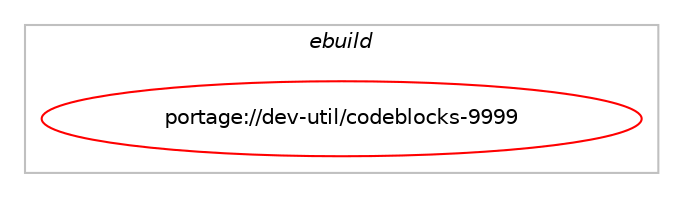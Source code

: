 digraph prolog {

# *************
# Graph options
# *************

newrank=true;
concentrate=true;
compound=true;
graph [rankdir=LR,fontname=Helvetica,fontsize=10,ranksep=1.5];#, ranksep=2.5, nodesep=0.2];
edge  [arrowhead=vee];
node  [fontname=Helvetica,fontsize=10];

# **********
# The ebuild
# **********

subgraph cluster_leftcol {
color=gray;
label=<<i>ebuild</i>>;
id [label="portage://dev-util/codeblocks-9999", color=red, width=4, href="../dev-util/codeblocks-9999.svg"];
}

# ****************
# The dependencies
# ****************

subgraph cluster_midcol {
color=gray;
label=<<i>dependencies</i>>;
subgraph cluster_compile {
fillcolor="#eeeeee";
style=filled;
label=<<i>compile</i>>;
# *** BEGIN UNKNOWN DEPENDENCY TYPE (TODO) ***
# id -> equal(use_conditional_group(positive,contrib,portage://dev-util/codeblocks-9999,[package_dependency(portage://dev-util/codeblocks-9999,install,no,app-admin,gamin,none,[,,],[],[]),package_dependency(portage://dev-util/codeblocks-9999,install,no,app-arch,bzip2,none,[,,],[],[]),package_dependency(portage://dev-util/codeblocks-9999,install,no,app-text,hunspell,none,[,,],any_same_slot,[]),package_dependency(portage://dev-util/codeblocks-9999,install,no,dev-libs,boost,none,[,,],any_same_slot,[]),package_dependency(portage://dev-util/codeblocks-9999,install,no,dev-libs,libgamin,none,[,,],[],[]),package_dependency(portage://dev-util/codeblocks-9999,install,no,media-libs,fontconfig,none,[,,],[],[]),package_dependency(portage://dev-util/codeblocks-9999,install,no,sys-libs,zlib,none,[,,],[],[])]))
# *** END UNKNOWN DEPENDENCY TYPE (TODO) ***

# *** BEGIN UNKNOWN DEPENDENCY TYPE (TODO) ***
# id -> equal(package_dependency(portage://dev-util/codeblocks-9999,install,no,app-arch,zip,none,[,,],[],[]))
# *** END UNKNOWN DEPENDENCY TYPE (TODO) ***

# *** BEGIN UNKNOWN DEPENDENCY TYPE (TODO) ***
# id -> equal(package_dependency(portage://dev-util/codeblocks-9999,install,no,dev-libs,glib,none,[,,],[slot(2)],[]))
# *** END UNKNOWN DEPENDENCY TYPE (TODO) ***

# *** BEGIN UNKNOWN DEPENDENCY TYPE (TODO) ***
# id -> equal(package_dependency(portage://dev-util/codeblocks-9999,install,no,dev-libs,tinyxml,greaterequal,[2.6.2,,-r3,2.6.2-r3],[],[]))
# *** END UNKNOWN DEPENDENCY TYPE (TODO) ***

# *** BEGIN UNKNOWN DEPENDENCY TYPE (TODO) ***
# id -> equal(package_dependency(portage://dev-util/codeblocks-9999,install,no,dev-util,astyle,greaterequal,[3.1,,-r2,3.1-r2],[slot(0),subslot(3.1)],[]))
# *** END UNKNOWN DEPENDENCY TYPE (TODO) ***

# *** BEGIN UNKNOWN DEPENDENCY TYPE (TODO) ***
# id -> equal(package_dependency(portage://dev-util/codeblocks-9999,install,no,x11-base,xorg-proto,none,[,,],[],[]))
# *** END UNKNOWN DEPENDENCY TYPE (TODO) ***

# *** BEGIN UNKNOWN DEPENDENCY TYPE (TODO) ***
# id -> equal(package_dependency(portage://dev-util/codeblocks-9999,install,no,x11-libs,gtk+,none,[,,],[slot(3)],[]))
# *** END UNKNOWN DEPENDENCY TYPE (TODO) ***

# *** BEGIN UNKNOWN DEPENDENCY TYPE (TODO) ***
# id -> equal(package_dependency(portage://dev-util/codeblocks-9999,install,no,x11-libs,wxGTK,none,[,,],[slot(3.2-gtk3)],[use(enable(X),none)]))
# *** END UNKNOWN DEPENDENCY TYPE (TODO) ***

}
subgraph cluster_compileandrun {
fillcolor="#eeeeee";
style=filled;
label=<<i>compile and run</i>>;
}
subgraph cluster_run {
fillcolor="#eeeeee";
style=filled;
label=<<i>run</i>>;
# *** BEGIN UNKNOWN DEPENDENCY TYPE (TODO) ***
# id -> equal(use_conditional_group(positive,contrib,portage://dev-util/codeblocks-9999,[package_dependency(portage://dev-util/codeblocks-9999,run,no,app-admin,gamin,none,[,,],[],[]),package_dependency(portage://dev-util/codeblocks-9999,run,no,app-arch,bzip2,none,[,,],[],[]),package_dependency(portage://dev-util/codeblocks-9999,run,no,app-text,hunspell,none,[,,],any_same_slot,[]),package_dependency(portage://dev-util/codeblocks-9999,run,no,dev-libs,boost,none,[,,],any_same_slot,[]),package_dependency(portage://dev-util/codeblocks-9999,run,no,dev-libs,libgamin,none,[,,],[],[]),package_dependency(portage://dev-util/codeblocks-9999,run,no,media-libs,fontconfig,none,[,,],[],[]),package_dependency(portage://dev-util/codeblocks-9999,run,no,sys-libs,zlib,none,[,,],[],[])]))
# *** END UNKNOWN DEPENDENCY TYPE (TODO) ***

# *** BEGIN UNKNOWN DEPENDENCY TYPE (TODO) ***
# id -> equal(package_dependency(portage://dev-util/codeblocks-9999,run,no,app-arch,zip,none,[,,],[],[]))
# *** END UNKNOWN DEPENDENCY TYPE (TODO) ***

# *** BEGIN UNKNOWN DEPENDENCY TYPE (TODO) ***
# id -> equal(package_dependency(portage://dev-util/codeblocks-9999,run,no,dev-libs,glib,none,[,,],[slot(2)],[]))
# *** END UNKNOWN DEPENDENCY TYPE (TODO) ***

# *** BEGIN UNKNOWN DEPENDENCY TYPE (TODO) ***
# id -> equal(package_dependency(portage://dev-util/codeblocks-9999,run,no,dev-libs,tinyxml,greaterequal,[2.6.2,,-r3,2.6.2-r3],[],[]))
# *** END UNKNOWN DEPENDENCY TYPE (TODO) ***

# *** BEGIN UNKNOWN DEPENDENCY TYPE (TODO) ***
# id -> equal(package_dependency(portage://dev-util/codeblocks-9999,run,no,dev-util,astyle,greaterequal,[3.1,,-r2,3.1-r2],[slot(0),subslot(3.1)],[]))
# *** END UNKNOWN DEPENDENCY TYPE (TODO) ***

# *** BEGIN UNKNOWN DEPENDENCY TYPE (TODO) ***
# id -> equal(package_dependency(portage://dev-util/codeblocks-9999,run,no,x11-libs,gtk+,none,[,,],[slot(3)],[]))
# *** END UNKNOWN DEPENDENCY TYPE (TODO) ***

# *** BEGIN UNKNOWN DEPENDENCY TYPE (TODO) ***
# id -> equal(package_dependency(portage://dev-util/codeblocks-9999,run,no,x11-libs,wxGTK,none,[,,],[slot(3.2-gtk3)],[use(enable(X),none)]))
# *** END UNKNOWN DEPENDENCY TYPE (TODO) ***

}
}

# **************
# The candidates
# **************

subgraph cluster_choices {
rank=same;
color=gray;
label=<<i>candidates</i>>;

}

}
